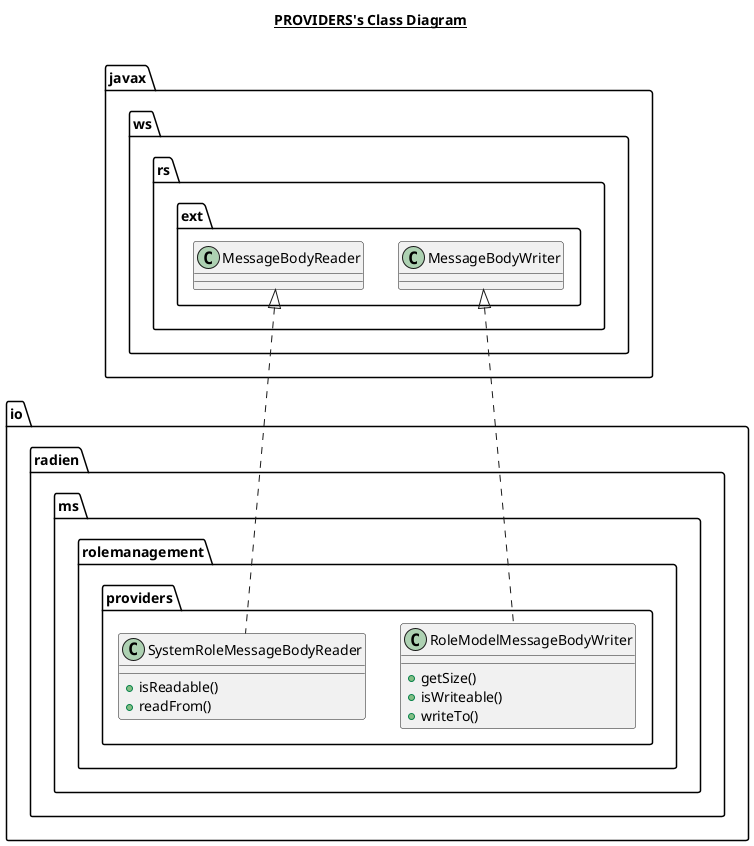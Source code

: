 @startuml

title __PROVIDERS's Class Diagram__\n

  namespace io.radien.ms.rolemanagement {
    namespace providers {
      class io.radien.ms.rolemanagement.providers.RoleModelMessageBodyWriter {
          + getSize()
          + isWriteable()
          + writeTo()
      }
    }
  }
  

  namespace io.radien.ms.rolemanagement {
    namespace providers {
      class io.radien.ms.rolemanagement.providers.SystemRoleMessageBodyReader {
          + isReadable()
          + readFrom()
      }
    }
  }
  

  io.radien.ms.rolemanagement.providers.RoleModelMessageBodyWriter .up.|> javax.ws.rs.ext.MessageBodyWriter
  io.radien.ms.rolemanagement.providers.SystemRoleMessageBodyReader .up.|> javax.ws.rs.ext.MessageBodyReader


 

@enduml
